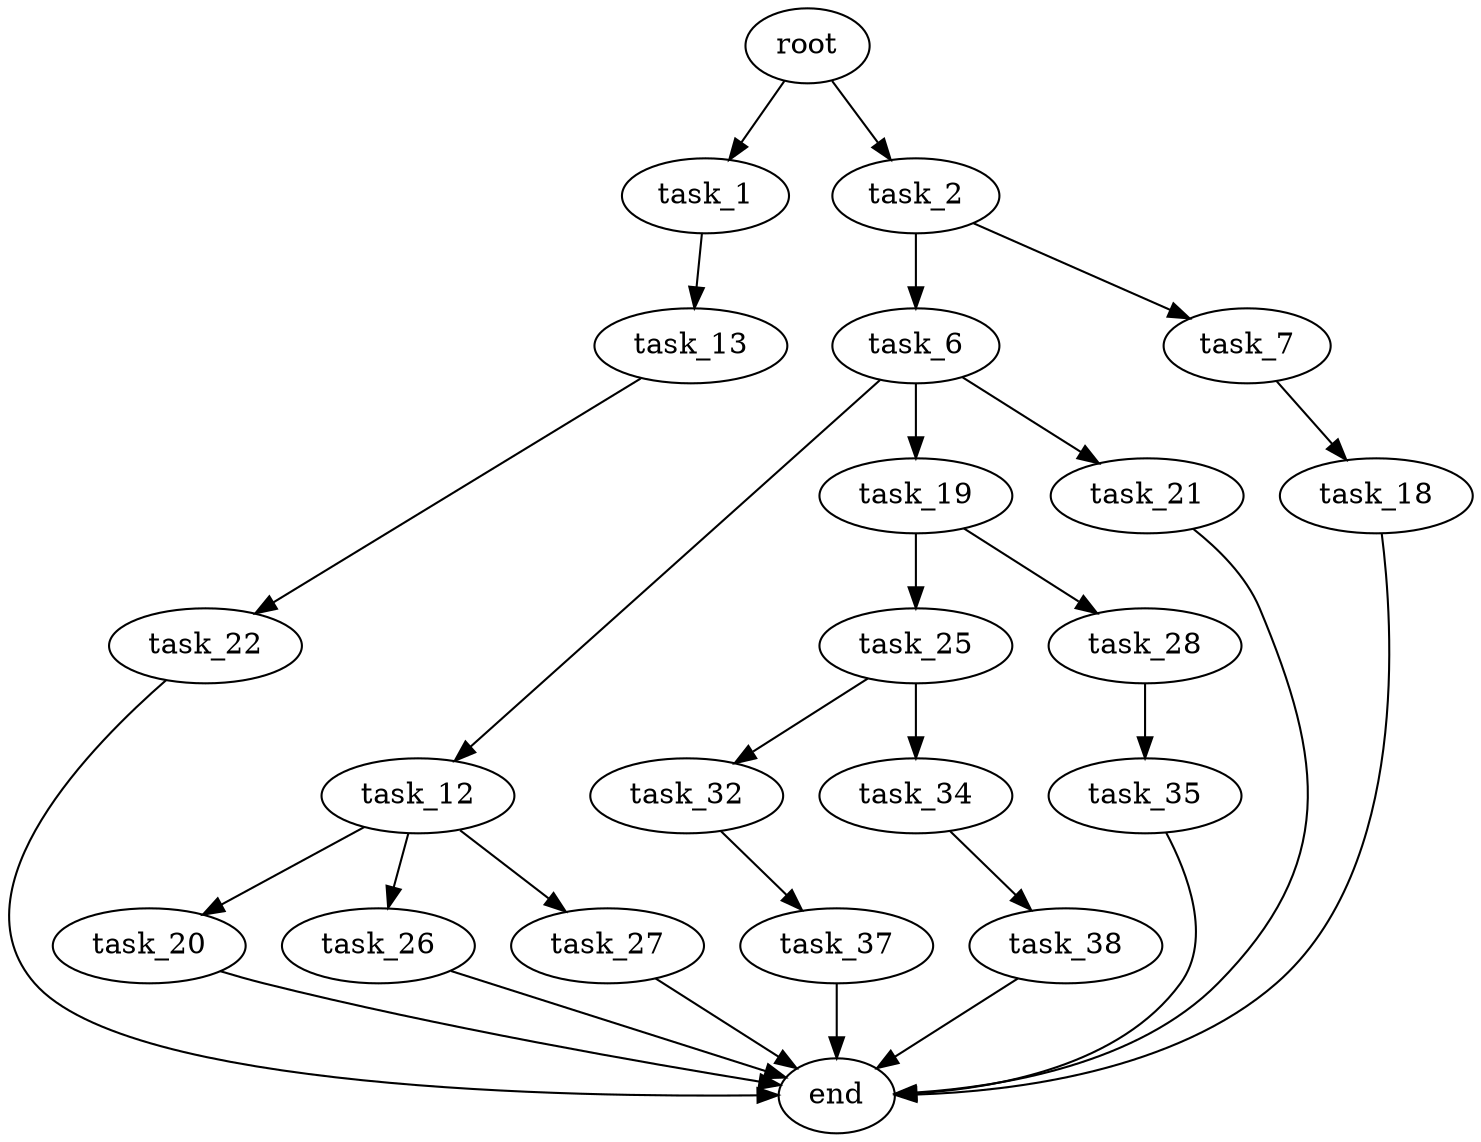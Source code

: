 digraph G {
  root [size="0.000000"];
  task_1 [size="998022864073.000000"];
  task_2 [size="261738712174.000000"];
  task_6 [size="912576552249.000000"];
  task_7 [size="666088091.000000"];
  task_12 [size="204510467010.000000"];
  task_13 [size="34797034096.000000"];
  task_18 [size="26823772337.000000"];
  task_19 [size="101964274418.000000"];
  task_20 [size="549755813888.000000"];
  task_21 [size="1073741824000.000000"];
  task_22 [size="14978838609.000000"];
  task_25 [size="549755813888.000000"];
  task_26 [size="231928233984.000000"];
  task_27 [size="13193916679.000000"];
  task_28 [size="1168294014.000000"];
  task_32 [size="669402636726.000000"];
  task_34 [size="14499124514.000000"];
  task_35 [size="33594279733.000000"];
  task_37 [size="1291273846.000000"];
  task_38 [size="14093671944.000000"];
  end [size="0.000000"];

  root -> task_1 [size="1.000000"];
  root -> task_2 [size="1.000000"];
  task_1 -> task_13 [size="838860800.000000"];
  task_2 -> task_6 [size="209715200.000000"];
  task_2 -> task_7 [size="209715200.000000"];
  task_6 -> task_12 [size="838860800.000000"];
  task_6 -> task_19 [size="838860800.000000"];
  task_6 -> task_21 [size="838860800.000000"];
  task_7 -> task_18 [size="33554432.000000"];
  task_12 -> task_20 [size="209715200.000000"];
  task_12 -> task_26 [size="209715200.000000"];
  task_12 -> task_27 [size="209715200.000000"];
  task_13 -> task_22 [size="33554432.000000"];
  task_18 -> end [size="1.000000"];
  task_19 -> task_25 [size="75497472.000000"];
  task_19 -> task_28 [size="75497472.000000"];
  task_20 -> end [size="1.000000"];
  task_21 -> end [size="1.000000"];
  task_22 -> end [size="1.000000"];
  task_25 -> task_32 [size="536870912.000000"];
  task_25 -> task_34 [size="536870912.000000"];
  task_26 -> end [size="1.000000"];
  task_27 -> end [size="1.000000"];
  task_28 -> task_35 [size="33554432.000000"];
  task_32 -> task_37 [size="679477248.000000"];
  task_34 -> task_38 [size="679477248.000000"];
  task_35 -> end [size="1.000000"];
  task_37 -> end [size="1.000000"];
  task_38 -> end [size="1.000000"];
}
